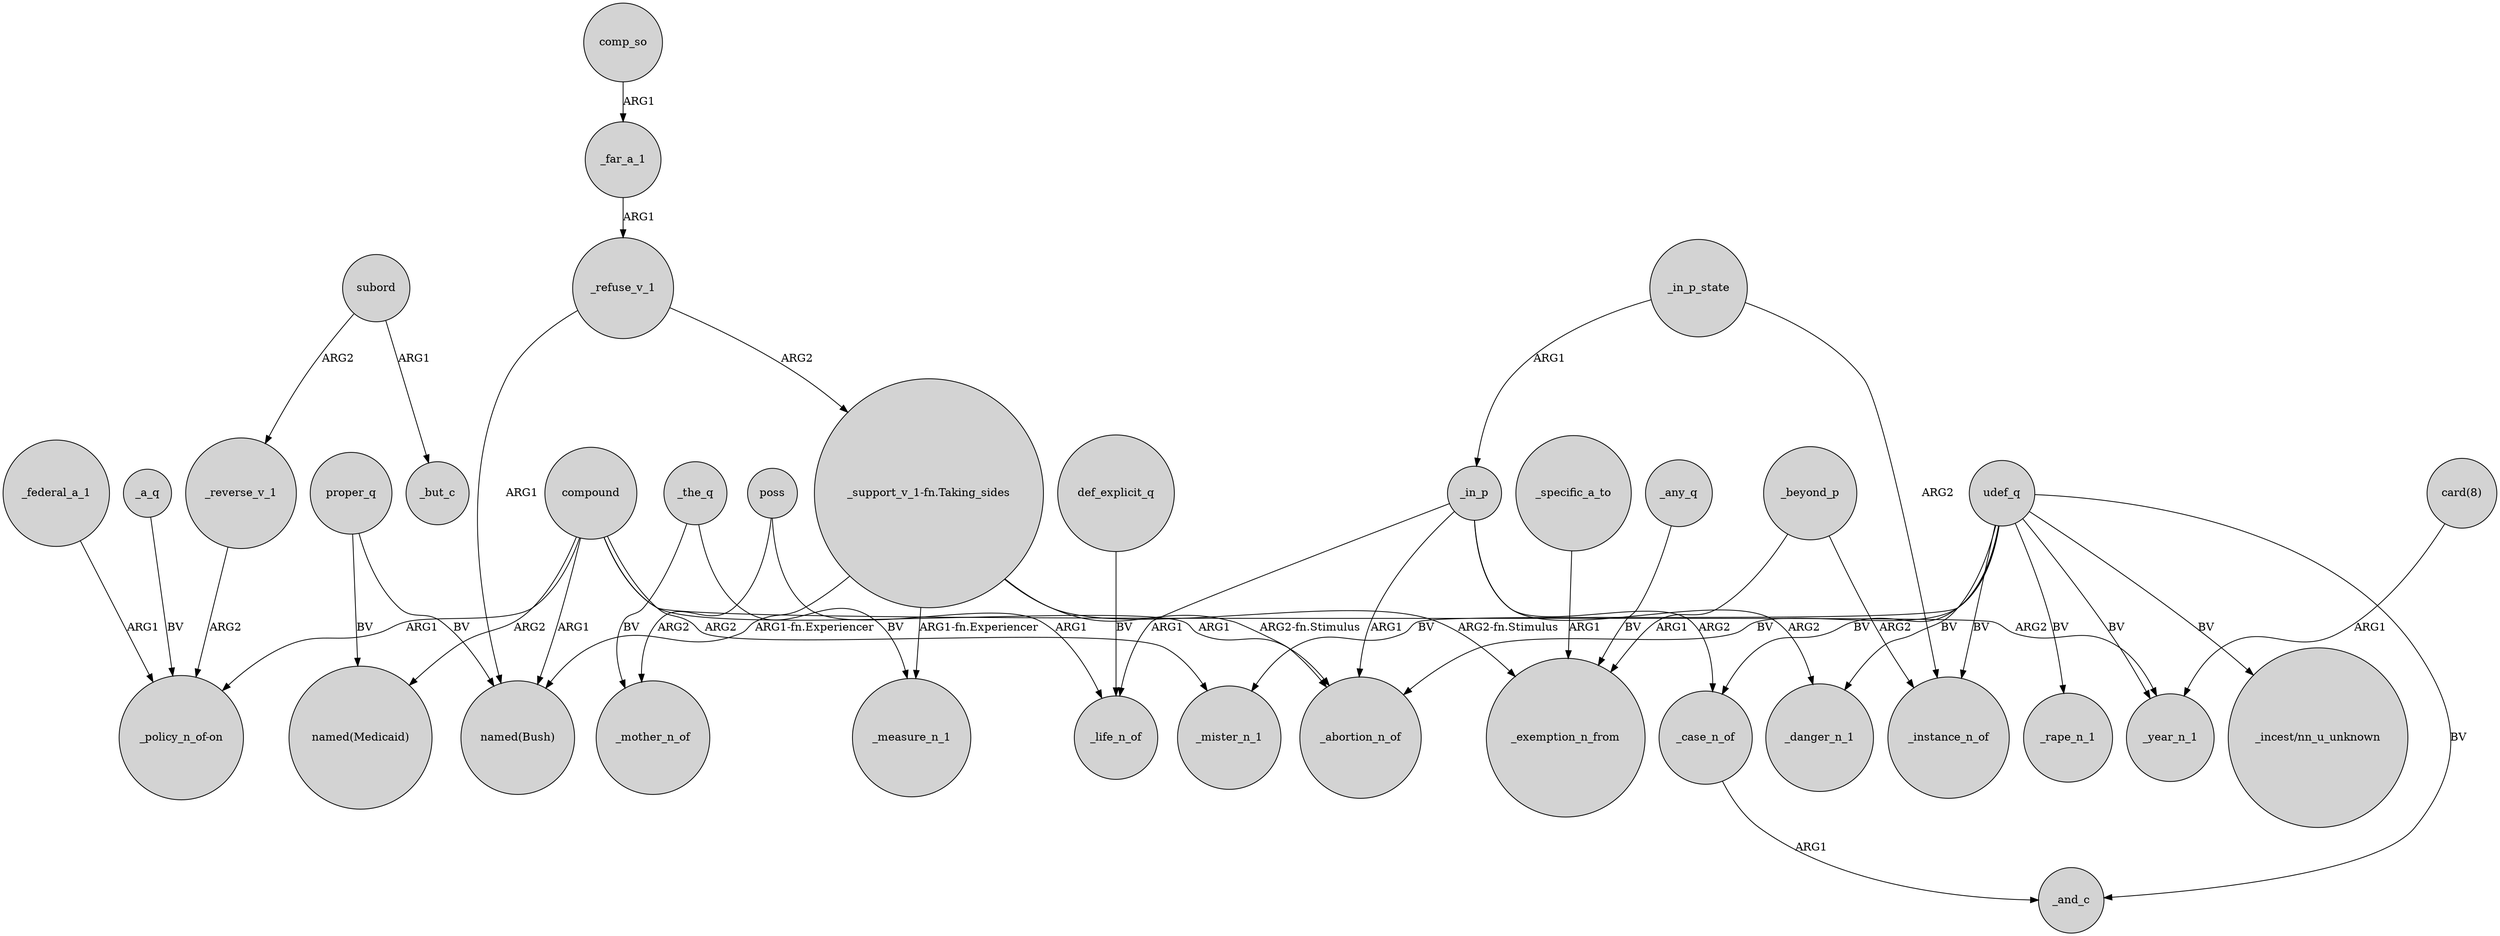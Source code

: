 digraph {
	node [shape=circle style=filled]
	_reverse_v_1 -> "_policy_n_of-on" [label=ARG2]
	_the_q -> _measure_n_1 [label=BV]
	def_explicit_q -> _life_n_of [label=BV]
	udef_q -> "_incest/nn_u_unknown" [label=BV]
	_in_p_state -> _in_p [label=ARG1]
	udef_q -> _danger_n_1 [label=BV]
	compound -> "named(Medicaid)" [label=ARG2]
	"_support_v_1-fn.Taking_sides" -> _exemption_n_from [label="ARG2-fn.Stimulus"]
	compound -> _mister_n_1 [label=ARG2]
	_specific_a_to -> _exemption_n_from [label=ARG1]
	_federal_a_1 -> "_policy_n_of-on" [label=ARG1]
	_any_q -> _exemption_n_from [label=BV]
	_a_q -> "_policy_n_of-on" [label=BV]
	udef_q -> _mister_n_1 [label=BV]
	compound -> "named(Bush)" [label=ARG1]
	_refuse_v_1 -> "named(Bush)" [label=ARG1]
	subord -> _but_c [label=ARG1]
	_in_p -> _life_n_of [label=ARG1]
	_refuse_v_1 -> "_support_v_1-fn.Taking_sides" [label=ARG2]
	"_support_v_1-fn.Taking_sides" -> _measure_n_1 [label="ARG1-fn.Experiencer"]
	udef_q -> _instance_n_of [label=BV]
	subord -> _reverse_v_1 [label=ARG2]
	comp_so -> _far_a_1 [label=ARG1]
	udef_q -> _rape_n_1 [label=BV]
	_the_q -> _mother_n_of [label=BV]
	poss -> _life_n_of [label=ARG1]
	_far_a_1 -> _refuse_v_1 [label=ARG1]
	compound -> "_policy_n_of-on" [label=ARG1]
	_in_p -> _danger_n_1 [label=ARG2]
	_beyond_p -> _exemption_n_from [label=ARG1]
	proper_q -> "named(Bush)" [label=BV]
	poss -> _mother_n_of [label=ARG2]
	"card(8)" -> _year_n_1 [label=ARG1]
	"_support_v_1-fn.Taking_sides" -> _abortion_n_of [label="ARG2-fn.Stimulus"]
	_case_n_of -> _and_c [label=ARG1]
	compound -> _year_n_1 [label=ARG2]
	_in_p -> _case_n_of [label=ARG2]
	_beyond_p -> _instance_n_of [label=ARG2]
	_in_p_state -> _instance_n_of [label=ARG2]
	udef_q -> _year_n_1 [label=BV]
	udef_q -> _abortion_n_of [label=BV]
	compound -> _abortion_n_of [label=ARG1]
	udef_q -> _case_n_of [label=BV]
	udef_q -> _and_c [label=BV]
	"_support_v_1-fn.Taking_sides" -> "named(Bush)" [label="ARG1-fn.Experiencer"]
	_in_p -> _abortion_n_of [label=ARG1]
	proper_q -> "named(Medicaid)" [label=BV]
}
